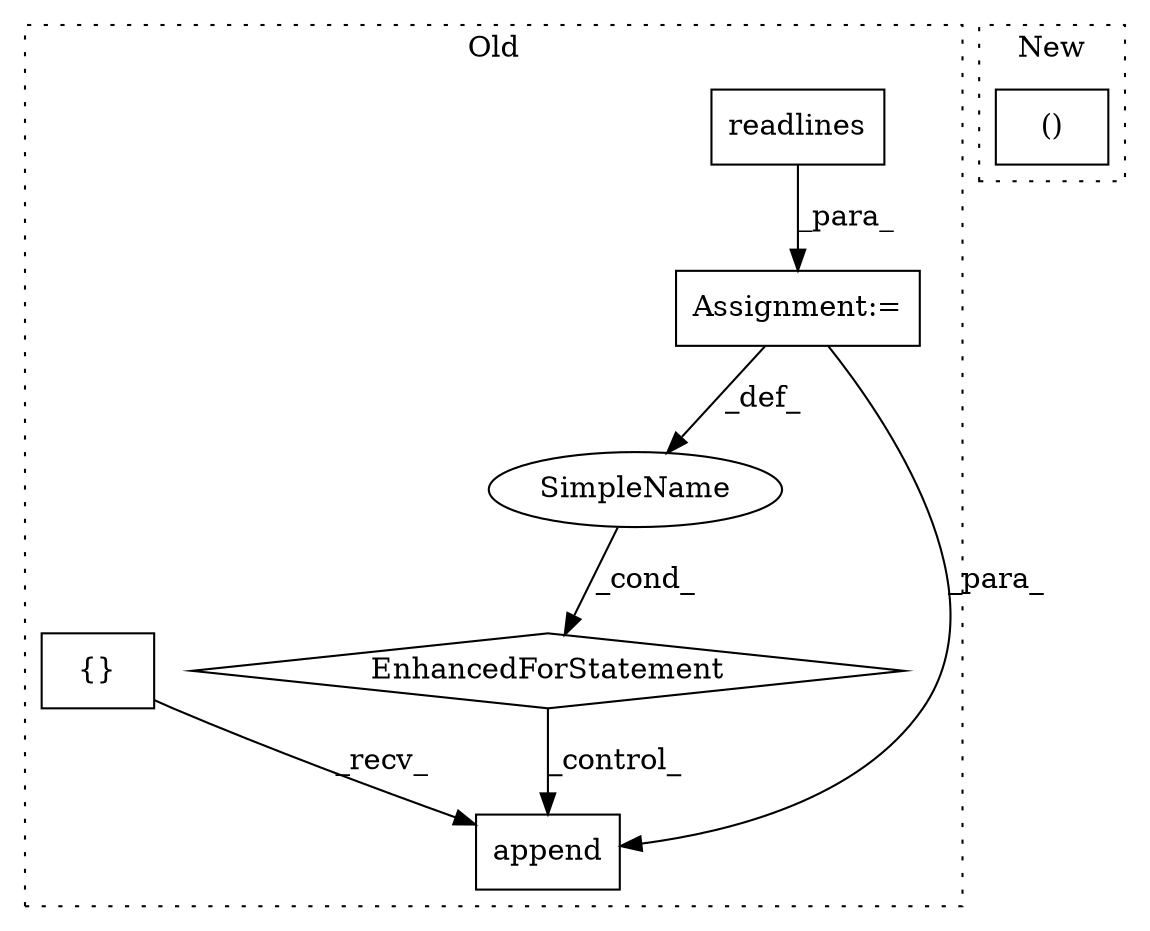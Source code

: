 digraph G {
subgraph cluster0 {
1 [label="readlines" a="32" s="11564" l="11" shape="box"];
3 [label="Assignment:=" a="7" s="11587,11669" l="53,2" shape="box"];
4 [label="EnhancedForStatement" a="70" s="11587,11669" l="53,2" shape="diamond"];
5 [label="SimpleName" a="42" s="11644" l="1" shape="ellipse"];
6 [label="append" a="32" s="11759,11918" l="22,-5" shape="box"];
7 [label="{}" a="4" s="11488" l="2" shape="box"];
label = "Old";
style="dotted";
}
subgraph cluster1 {
2 [label="()" a="106" s="11233" l="46" shape="box"];
label = "New";
style="dotted";
}
1 -> 3 [label="_para_"];
3 -> 6 [label="_para_"];
3 -> 5 [label="_def_"];
4 -> 6 [label="_control_"];
5 -> 4 [label="_cond_"];
7 -> 6 [label="_recv_"];
}